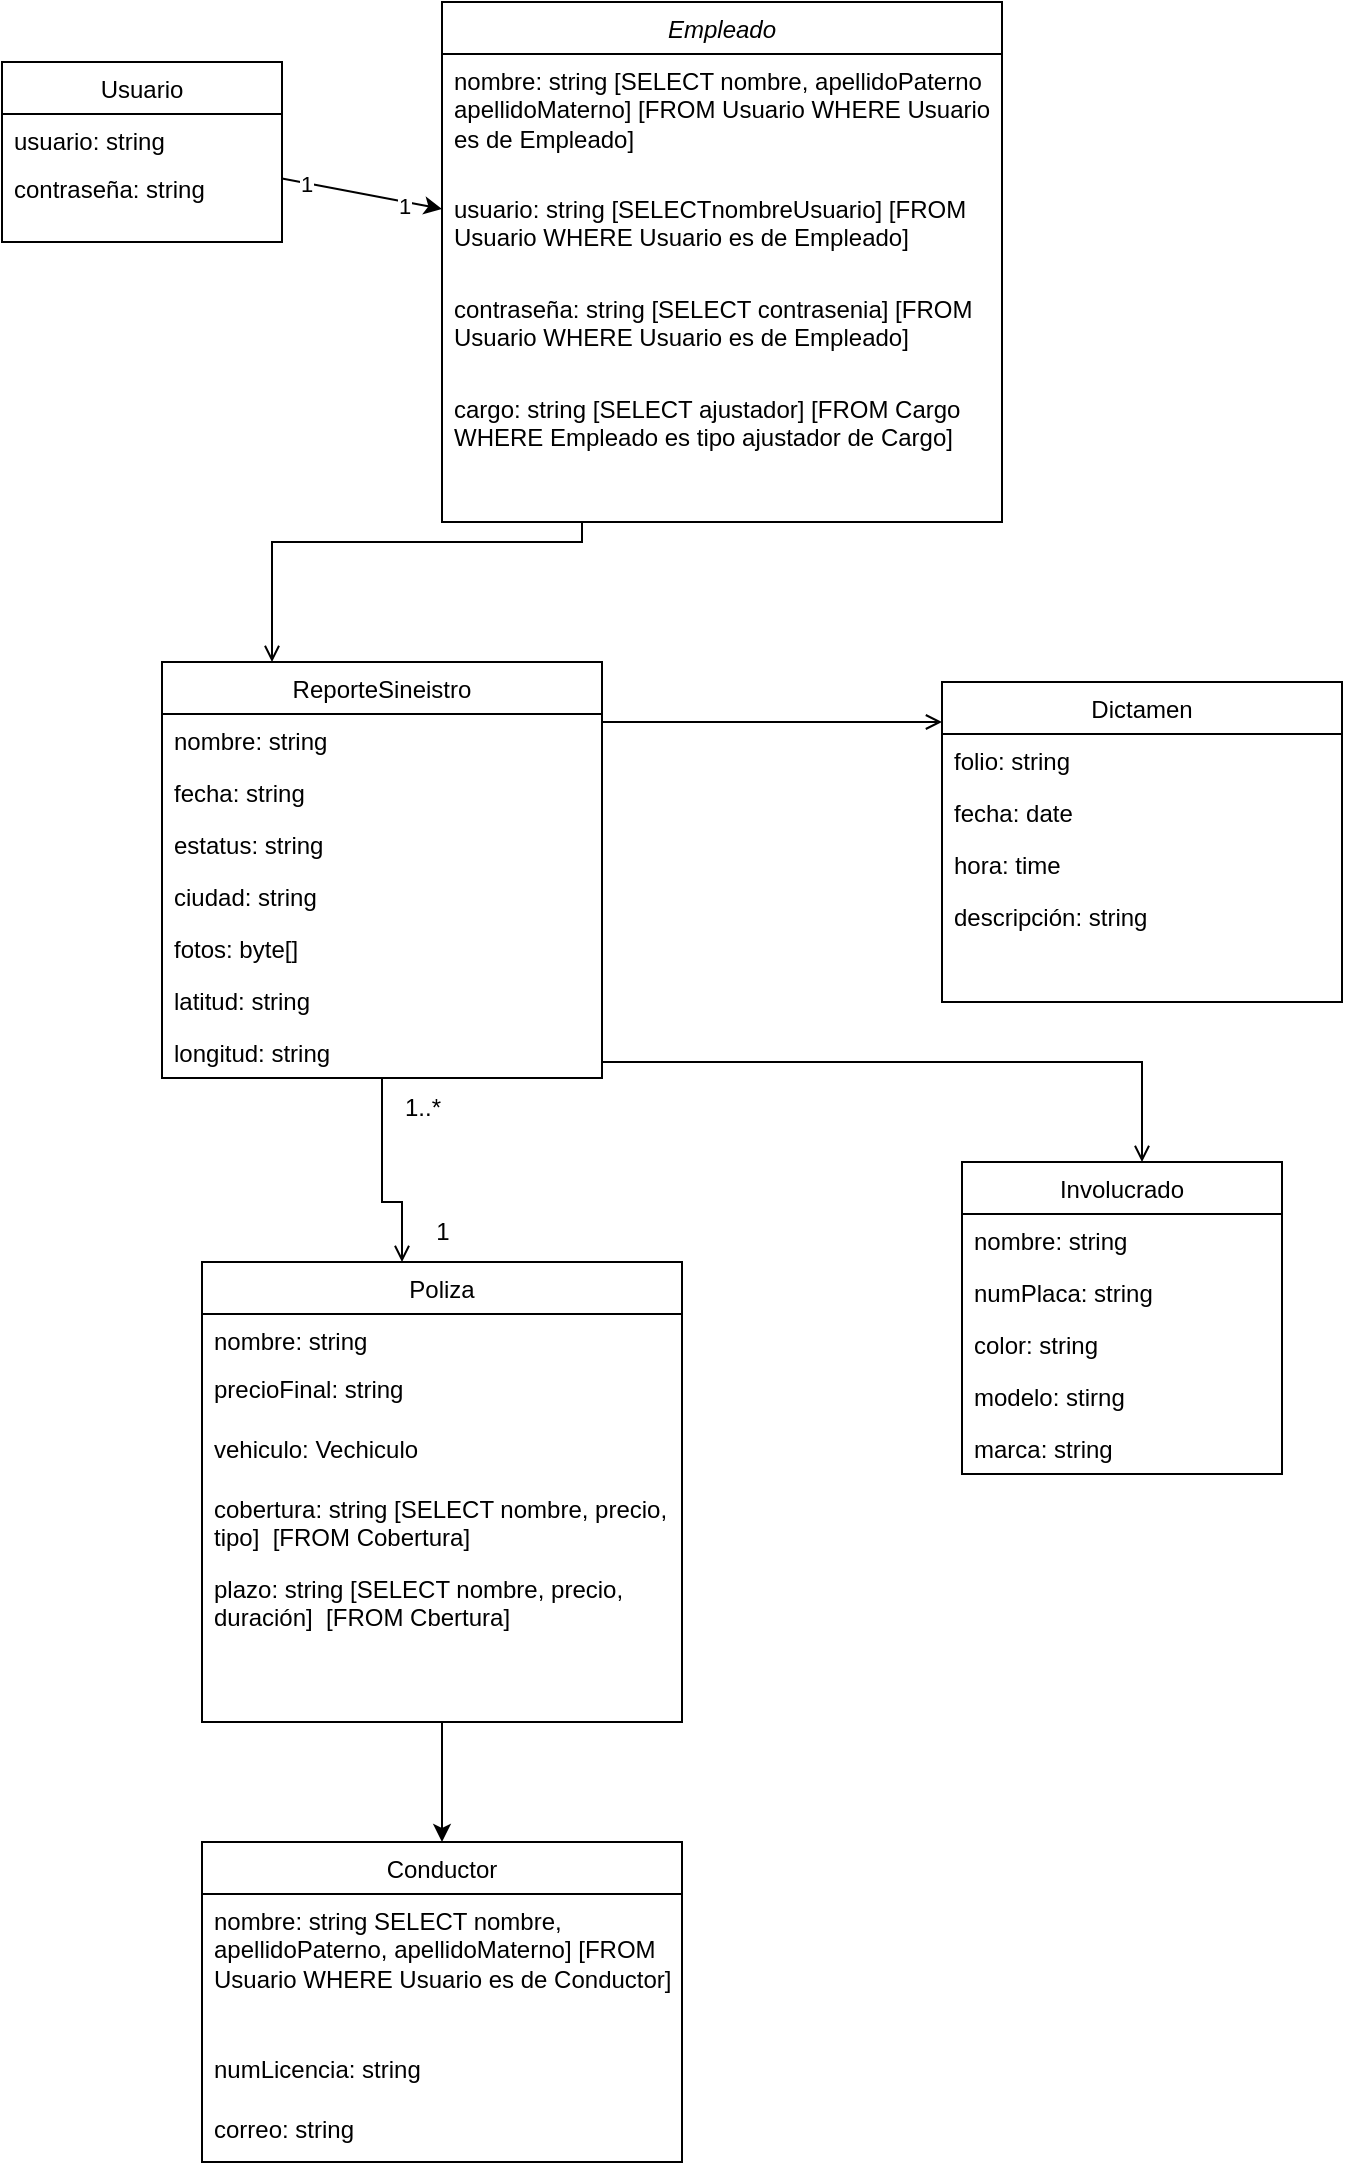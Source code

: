 <mxfile version="20.5.3" type="device"><diagram id="C5RBs43oDa-KdzZeNtuy" name="Page-1"><mxGraphModel dx="813" dy="446" grid="1" gridSize="10" guides="1" tooltips="1" connect="1" arrows="1" fold="1" page="1" pageScale="1" pageWidth="827" pageHeight="1169" math="0" shadow="0"><root><mxCell id="WIyWlLk6GJQsqaUBKTNV-0"/><mxCell id="WIyWlLk6GJQsqaUBKTNV-1" parent="WIyWlLk6GJQsqaUBKTNV-0"/><mxCell id="zkfFHV4jXpPFQw0GAbJ--0" value="Empleado" style="swimlane;fontStyle=2;align=center;verticalAlign=top;childLayout=stackLayout;horizontal=1;startSize=26;horizontalStack=0;resizeParent=1;resizeLast=0;collapsible=1;marginBottom=0;rounded=0;shadow=0;strokeWidth=1;" parent="WIyWlLk6GJQsqaUBKTNV-1" vertex="1"><mxGeometry x="250" y="120" width="280" height="260" as="geometry"><mxRectangle x="230" y="140" width="160" height="26" as="alternateBounds"/></mxGeometry></mxCell><mxCell id="zkfFHV4jXpPFQw0GAbJ--1" value="nombre: string [SELECT nombre, apellidoPaterno apellidoMaterno] [FROM Usuario WHERE Usuario es de Empleado]" style="text;align=left;verticalAlign=top;spacingLeft=4;spacingRight=4;overflow=hidden;rotatable=0;points=[[0,0.5],[1,0.5]];portConstraint=eastwest;whiteSpace=wrap;" parent="zkfFHV4jXpPFQw0GAbJ--0" vertex="1"><mxGeometry y="26" width="280" height="64" as="geometry"/></mxCell><mxCell id="zkfFHV4jXpPFQw0GAbJ--2" value="usuario: string [SELECTnombreUsuario] [FROM Usuario WHERE Usuario es de Empleado]" style="text;align=left;verticalAlign=top;spacingLeft=4;spacingRight=4;overflow=hidden;rotatable=0;points=[[0,0.5],[1,0.5]];portConstraint=eastwest;rounded=0;shadow=0;html=0;whiteSpace=wrap;" parent="zkfFHV4jXpPFQw0GAbJ--0" vertex="1"><mxGeometry y="90" width="280" height="50" as="geometry"/></mxCell><mxCell id="zkfFHV4jXpPFQw0GAbJ--3" value="contraseña: string [SELECT contrasenia] [FROM Usuario WHERE Usuario es de Empleado]" style="text;align=left;verticalAlign=top;spacingLeft=4;spacingRight=4;overflow=hidden;rotatable=0;points=[[0,0.5],[1,0.5]];portConstraint=eastwest;rounded=0;shadow=0;html=0;whiteSpace=wrap;" parent="zkfFHV4jXpPFQw0GAbJ--0" vertex="1"><mxGeometry y="140" width="280" height="50" as="geometry"/></mxCell><mxCell id="76ANfDsbm_iqGdWHOngM-0" value="cargo: string [SELECT ajustador] [FROM Cargo WHERE Empleado es tipo ajustador de Cargo]" style="text;align=left;verticalAlign=top;spacingLeft=4;spacingRight=4;overflow=hidden;rotatable=0;points=[[0,0.5],[1,0.5]];portConstraint=eastwest;rounded=0;shadow=0;html=0;whiteSpace=wrap;" vertex="1" parent="zkfFHV4jXpPFQw0GAbJ--0"><mxGeometry y="190" width="280" height="50" as="geometry"/></mxCell><mxCell id="zkfFHV4jXpPFQw0GAbJ--6" value="ReporteSineistro" style="swimlane;fontStyle=0;align=center;verticalAlign=top;childLayout=stackLayout;horizontal=1;startSize=26;horizontalStack=0;resizeParent=1;resizeLast=0;collapsible=1;marginBottom=0;rounded=0;shadow=0;strokeWidth=1;" parent="WIyWlLk6GJQsqaUBKTNV-1" vertex="1"><mxGeometry x="110" y="450" width="220" height="208" as="geometry"><mxRectangle x="130" y="380" width="160" height="26" as="alternateBounds"/></mxGeometry></mxCell><mxCell id="zkfFHV4jXpPFQw0GAbJ--7" value="nombre: string" style="text;align=left;verticalAlign=top;spacingLeft=4;spacingRight=4;overflow=hidden;rotatable=0;points=[[0,0.5],[1,0.5]];portConstraint=eastwest;" parent="zkfFHV4jXpPFQw0GAbJ--6" vertex="1"><mxGeometry y="26" width="220" height="26" as="geometry"/></mxCell><mxCell id="zkfFHV4jXpPFQw0GAbJ--8" value="fecha: string" style="text;align=left;verticalAlign=top;spacingLeft=4;spacingRight=4;overflow=hidden;rotatable=0;points=[[0,0.5],[1,0.5]];portConstraint=eastwest;rounded=0;shadow=0;html=0;" parent="zkfFHV4jXpPFQw0GAbJ--6" vertex="1"><mxGeometry y="52" width="220" height="26" as="geometry"/></mxCell><mxCell id="76ANfDsbm_iqGdWHOngM-2" value="estatus: string" style="text;align=left;verticalAlign=top;spacingLeft=4;spacingRight=4;overflow=hidden;rotatable=0;points=[[0,0.5],[1,0.5]];portConstraint=eastwest;rounded=0;shadow=0;html=0;" vertex="1" parent="zkfFHV4jXpPFQw0GAbJ--6"><mxGeometry y="78" width="220" height="26" as="geometry"/></mxCell><mxCell id="76ANfDsbm_iqGdWHOngM-1" value="ciudad: string" style="text;align=left;verticalAlign=top;spacingLeft=4;spacingRight=4;overflow=hidden;rotatable=0;points=[[0,0.5],[1,0.5]];portConstraint=eastwest;rounded=0;shadow=0;html=0;" vertex="1" parent="zkfFHV4jXpPFQw0GAbJ--6"><mxGeometry y="104" width="220" height="26" as="geometry"/></mxCell><mxCell id="76ANfDsbm_iqGdWHOngM-23" value="fotos: byte[]" style="text;align=left;verticalAlign=top;spacingLeft=4;spacingRight=4;overflow=hidden;rotatable=0;points=[[0,0.5],[1,0.5]];portConstraint=eastwest;rounded=0;shadow=0;html=0;" vertex="1" parent="zkfFHV4jXpPFQw0GAbJ--6"><mxGeometry y="130" width="220" height="26" as="geometry"/></mxCell><mxCell id="76ANfDsbm_iqGdWHOngM-24" value="latitud: string" style="text;align=left;verticalAlign=top;spacingLeft=4;spacingRight=4;overflow=hidden;rotatable=0;points=[[0,0.5],[1,0.5]];portConstraint=eastwest;rounded=0;shadow=0;html=0;" vertex="1" parent="zkfFHV4jXpPFQw0GAbJ--6"><mxGeometry y="156" width="220" height="26" as="geometry"/></mxCell><mxCell id="76ANfDsbm_iqGdWHOngM-25" value="longitud: string" style="text;align=left;verticalAlign=top;spacingLeft=4;spacingRight=4;overflow=hidden;rotatable=0;points=[[0,0.5],[1,0.5]];portConstraint=eastwest;rounded=0;shadow=0;html=0;" vertex="1" parent="zkfFHV4jXpPFQw0GAbJ--6"><mxGeometry y="182" width="220" height="26" as="geometry"/></mxCell><mxCell id="76ANfDsbm_iqGdWHOngM-71" style="edgeStyle=none;rounded=0;orthogonalLoop=1;jettySize=auto;html=1;strokeColor=default;" edge="1" parent="WIyWlLk6GJQsqaUBKTNV-1" source="zkfFHV4jXpPFQw0GAbJ--13" target="76ANfDsbm_iqGdWHOngM-55"><mxGeometry relative="1" as="geometry"/></mxCell><mxCell id="zkfFHV4jXpPFQw0GAbJ--13" value="Poliza" style="swimlane;fontStyle=0;align=center;verticalAlign=top;childLayout=stackLayout;horizontal=1;startSize=26;horizontalStack=0;resizeParent=1;resizeLast=0;collapsible=1;marginBottom=0;rounded=0;shadow=0;strokeWidth=1;" parent="WIyWlLk6GJQsqaUBKTNV-1" vertex="1"><mxGeometry x="130" y="750" width="240" height="230" as="geometry"><mxRectangle x="340" y="380" width="170" height="26" as="alternateBounds"/></mxGeometry></mxCell><mxCell id="zkfFHV4jXpPFQw0GAbJ--14" value="nombre: string" style="text;align=left;verticalAlign=top;spacingLeft=4;spacingRight=4;overflow=hidden;rotatable=0;points=[[0,0.5],[1,0.5]];portConstraint=eastwest;" parent="zkfFHV4jXpPFQw0GAbJ--13" vertex="1"><mxGeometry y="26" width="240" height="24" as="geometry"/></mxCell><mxCell id="76ANfDsbm_iqGdWHOngM-4" value="precioFinal: string" style="text;align=left;verticalAlign=top;spacingLeft=4;spacingRight=4;overflow=hidden;rotatable=0;points=[[0,0.5],[1,0.5]];portConstraint=eastwest;" vertex="1" parent="zkfFHV4jXpPFQw0GAbJ--13"><mxGeometry y="50" width="240" height="30" as="geometry"/></mxCell><mxCell id="76ANfDsbm_iqGdWHOngM-7" value="vehiculo: Vechiculo" style="text;align=left;verticalAlign=top;spacingLeft=4;spacingRight=4;overflow=hidden;rotatable=0;points=[[0,0.5],[1,0.5]];portConstraint=eastwest;whiteSpace=wrap;" vertex="1" parent="zkfFHV4jXpPFQw0GAbJ--13"><mxGeometry y="80" width="240" height="30" as="geometry"/></mxCell><mxCell id="76ANfDsbm_iqGdWHOngM-5" value="cobertura: string [SELECT nombre, precio, tipo]  [FROM Cobertura]" style="text;align=left;verticalAlign=top;spacingLeft=4;spacingRight=4;overflow=hidden;rotatable=0;points=[[0,0.5],[1,0.5]];portConstraint=eastwest;whiteSpace=wrap;" vertex="1" parent="zkfFHV4jXpPFQw0GAbJ--13"><mxGeometry y="110" width="240" height="40" as="geometry"/></mxCell><mxCell id="76ANfDsbm_iqGdWHOngM-6" value="plazo: string [SELECT nombre, precio, duración]  [FROM Cbertura]" style="text;align=left;verticalAlign=top;spacingLeft=4;spacingRight=4;overflow=hidden;rotatable=0;points=[[0,0.5],[1,0.5]];portConstraint=eastwest;whiteSpace=wrap;" vertex="1" parent="zkfFHV4jXpPFQw0GAbJ--13"><mxGeometry y="150" width="240" height="40" as="geometry"/></mxCell><mxCell id="zkfFHV4jXpPFQw0GAbJ--17" value="Dictamen" style="swimlane;fontStyle=0;align=center;verticalAlign=top;childLayout=stackLayout;horizontal=1;startSize=26;horizontalStack=0;resizeParent=1;resizeLast=0;collapsible=1;marginBottom=0;rounded=0;shadow=0;strokeWidth=1;" parent="WIyWlLk6GJQsqaUBKTNV-1" vertex="1"><mxGeometry x="500" y="460" width="200" height="160" as="geometry"><mxRectangle x="550" y="140" width="160" height="26" as="alternateBounds"/></mxGeometry></mxCell><mxCell id="zkfFHV4jXpPFQw0GAbJ--18" value="folio: string" style="text;align=left;verticalAlign=top;spacingLeft=4;spacingRight=4;overflow=hidden;rotatable=0;points=[[0,0.5],[1,0.5]];portConstraint=eastwest;" parent="zkfFHV4jXpPFQw0GAbJ--17" vertex="1"><mxGeometry y="26" width="200" height="26" as="geometry"/></mxCell><mxCell id="zkfFHV4jXpPFQw0GAbJ--19" value="fecha: date" style="text;align=left;verticalAlign=top;spacingLeft=4;spacingRight=4;overflow=hidden;rotatable=0;points=[[0,0.5],[1,0.5]];portConstraint=eastwest;rounded=0;shadow=0;html=0;" parent="zkfFHV4jXpPFQw0GAbJ--17" vertex="1"><mxGeometry y="52" width="200" height="26" as="geometry"/></mxCell><mxCell id="zkfFHV4jXpPFQw0GAbJ--20" value="hora: time" style="text;align=left;verticalAlign=top;spacingLeft=4;spacingRight=4;overflow=hidden;rotatable=0;points=[[0,0.5],[1,0.5]];portConstraint=eastwest;rounded=0;shadow=0;html=0;" parent="zkfFHV4jXpPFQw0GAbJ--17" vertex="1"><mxGeometry y="78" width="200" height="26" as="geometry"/></mxCell><mxCell id="zkfFHV4jXpPFQw0GAbJ--21" value="descripción: string" style="text;align=left;verticalAlign=top;spacingLeft=4;spacingRight=4;overflow=hidden;rotatable=0;points=[[0,0.5],[1,0.5]];portConstraint=eastwest;rounded=0;shadow=0;html=0;" parent="zkfFHV4jXpPFQw0GAbJ--17" vertex="1"><mxGeometry y="104" width="200" height="26" as="geometry"/></mxCell><mxCell id="zkfFHV4jXpPFQw0GAbJ--26" value="" style="endArrow=open;shadow=0;strokeWidth=1;rounded=0;endFill=1;edgeStyle=elbowEdgeStyle;elbow=vertical;" parent="WIyWlLk6GJQsqaUBKTNV-1" source="zkfFHV4jXpPFQw0GAbJ--6" target="zkfFHV4jXpPFQw0GAbJ--17" edge="1"><mxGeometry x="0.5" y="41" relative="1" as="geometry"><mxPoint x="380" y="192" as="sourcePoint"/><mxPoint x="540" y="192" as="targetPoint"/><mxPoint x="-40" y="32" as="offset"/><Array as="points"><mxPoint x="420" y="480"/><mxPoint x="270" y="530"/><mxPoint x="320" y="420"/><mxPoint x="420" y="430"/><mxPoint x="440" y="380"/></Array></mxGeometry></mxCell><mxCell id="76ANfDsbm_iqGdWHOngM-18" value="" style="endArrow=open;shadow=0;strokeWidth=1;rounded=0;endFill=1;edgeStyle=elbowEdgeStyle;elbow=vertical;entryX=0.25;entryY=0;entryDx=0;entryDy=0;exitX=0.25;exitY=1;exitDx=0;exitDy=0;" edge="1" parent="WIyWlLk6GJQsqaUBKTNV-1" source="zkfFHV4jXpPFQw0GAbJ--0" target="zkfFHV4jXpPFQw0GAbJ--6"><mxGeometry x="0.5" y="41" relative="1" as="geometry"><mxPoint x="180" y="380" as="sourcePoint"/><mxPoint x="200" y="570" as="targetPoint"/><mxPoint x="-40" y="32" as="offset"/><Array as="points"><mxPoint x="165" y="390"/><mxPoint x="160" y="400"/><mxPoint x="180" y="440"/><mxPoint x="264" y="440"/><mxPoint x="284" y="390"/></Array></mxGeometry></mxCell><mxCell id="76ANfDsbm_iqGdWHOngM-22" value="" style="endArrow=open;shadow=0;strokeWidth=1;rounded=0;endFill=1;edgeStyle=elbowEdgeStyle;elbow=vertical;exitX=0.5;exitY=1;exitDx=0;exitDy=0;" edge="1" parent="WIyWlLk6GJQsqaUBKTNV-1" source="zkfFHV4jXpPFQw0GAbJ--6" target="zkfFHV4jXpPFQw0GAbJ--13"><mxGeometry x="0.5" y="41" relative="1" as="geometry"><mxPoint x="270" y="660" as="sourcePoint"/><mxPoint x="580" y="490" as="targetPoint"/><mxPoint x="-40" y="32" as="offset"/><Array as="points"><mxPoint x="230" y="720"/><mxPoint x="270" y="700"/><mxPoint x="260" y="840"/><mxPoint x="410" y="650"/><mxPoint x="380" y="640"/><mxPoint x="430" y="490"/><mxPoint x="280" y="540"/><mxPoint x="330" y="430"/><mxPoint x="430" y="440"/><mxPoint x="450" y="390"/></Array></mxGeometry></mxCell><mxCell id="76ANfDsbm_iqGdWHOngM-26" value="Involucrado" style="swimlane;fontStyle=0;align=center;verticalAlign=top;childLayout=stackLayout;horizontal=1;startSize=26;horizontalStack=0;resizeParent=1;resizeLast=0;collapsible=1;marginBottom=0;rounded=0;shadow=0;strokeWidth=1;" vertex="1" parent="WIyWlLk6GJQsqaUBKTNV-1"><mxGeometry x="510" y="700" width="160" height="156" as="geometry"><mxRectangle x="550" y="140" width="160" height="26" as="alternateBounds"/></mxGeometry></mxCell><mxCell id="76ANfDsbm_iqGdWHOngM-27" value="nombre: string" style="text;align=left;verticalAlign=top;spacingLeft=4;spacingRight=4;overflow=hidden;rotatable=0;points=[[0,0.5],[1,0.5]];portConstraint=eastwest;" vertex="1" parent="76ANfDsbm_iqGdWHOngM-26"><mxGeometry y="26" width="160" height="26" as="geometry"/></mxCell><mxCell id="76ANfDsbm_iqGdWHOngM-30" value="numPlaca: string" style="text;align=left;verticalAlign=top;spacingLeft=4;spacingRight=4;overflow=hidden;rotatable=0;points=[[0,0.5],[1,0.5]];portConstraint=eastwest;rounded=0;shadow=0;html=0;" vertex="1" parent="76ANfDsbm_iqGdWHOngM-26"><mxGeometry y="52" width="160" height="26" as="geometry"/></mxCell><mxCell id="76ANfDsbm_iqGdWHOngM-28" value="color: string" style="text;align=left;verticalAlign=top;spacingLeft=4;spacingRight=4;overflow=hidden;rotatable=0;points=[[0,0.5],[1,0.5]];portConstraint=eastwest;rounded=0;shadow=0;html=0;" vertex="1" parent="76ANfDsbm_iqGdWHOngM-26"><mxGeometry y="78" width="160" height="26" as="geometry"/></mxCell><mxCell id="76ANfDsbm_iqGdWHOngM-29" value="modelo: stirng" style="text;align=left;verticalAlign=top;spacingLeft=4;spacingRight=4;overflow=hidden;rotatable=0;points=[[0,0.5],[1,0.5]];portConstraint=eastwest;rounded=0;shadow=0;html=0;" vertex="1" parent="76ANfDsbm_iqGdWHOngM-26"><mxGeometry y="104" width="160" height="26" as="geometry"/></mxCell><mxCell id="76ANfDsbm_iqGdWHOngM-32" value="marca: string" style="text;align=left;verticalAlign=top;spacingLeft=4;spacingRight=4;overflow=hidden;rotatable=0;points=[[0,0.5],[1,0.5]];portConstraint=eastwest;rounded=0;shadow=0;html=0;" vertex="1" parent="76ANfDsbm_iqGdWHOngM-26"><mxGeometry y="130" width="160" height="26" as="geometry"/></mxCell><mxCell id="76ANfDsbm_iqGdWHOngM-31" value="" style="endArrow=open;shadow=0;strokeWidth=1;rounded=0;endFill=1;edgeStyle=elbowEdgeStyle;elbow=vertical;" edge="1" parent="WIyWlLk6GJQsqaUBKTNV-1" source="zkfFHV4jXpPFQw0GAbJ--6" target="76ANfDsbm_iqGdWHOngM-26"><mxGeometry x="0.5" y="41" relative="1" as="geometry"><mxPoint x="220" y="630" as="sourcePoint"/><mxPoint x="470" y="490" as="targetPoint"/><mxPoint x="-40" y="32" as="offset"/><Array as="points"><mxPoint x="600" y="650"/><mxPoint x="520" y="650"/><mxPoint x="330" y="630"/><mxPoint x="280" y="540"/><mxPoint x="330" y="430"/><mxPoint x="430" y="440"/><mxPoint x="450" y="390"/></Array></mxGeometry></mxCell><mxCell id="76ANfDsbm_iqGdWHOngM-43" value="1..*" style="text;html=1;align=center;verticalAlign=middle;resizable=0;points=[];autosize=1;strokeColor=none;fillColor=none;" vertex="1" parent="WIyWlLk6GJQsqaUBKTNV-1"><mxGeometry x="220" y="658" width="40" height="30" as="geometry"/></mxCell><mxCell id="76ANfDsbm_iqGdWHOngM-44" value="1" style="text;html=1;align=center;verticalAlign=middle;resizable=0;points=[];autosize=1;strokeColor=none;fillColor=none;" vertex="1" parent="WIyWlLk6GJQsqaUBKTNV-1"><mxGeometry x="235" y="720" width="30" height="30" as="geometry"/></mxCell><mxCell id="76ANfDsbm_iqGdWHOngM-55" value="Conductor" style="swimlane;fontStyle=0;align=center;verticalAlign=top;childLayout=stackLayout;horizontal=1;startSize=26;horizontalStack=0;resizeParent=1;resizeLast=0;collapsible=1;marginBottom=0;rounded=0;shadow=0;strokeWidth=1;" vertex="1" parent="WIyWlLk6GJQsqaUBKTNV-1"><mxGeometry x="130" y="1040" width="240" height="160" as="geometry"><mxRectangle x="340" y="380" width="170" height="26" as="alternateBounds"/></mxGeometry></mxCell><mxCell id="76ANfDsbm_iqGdWHOngM-56" value="nombre: string SELECT nombre, apellidoPaterno, apellidoMaterno] [FROM Usuario WHERE Usuario es de Conductor]" style="text;align=left;verticalAlign=top;spacingLeft=4;spacingRight=4;overflow=hidden;rotatable=0;points=[[0,0.5],[1,0.5]];portConstraint=eastwest;whiteSpace=wrap;" vertex="1" parent="76ANfDsbm_iqGdWHOngM-55"><mxGeometry y="26" width="240" height="74" as="geometry"/></mxCell><mxCell id="76ANfDsbm_iqGdWHOngM-57" value="numLicencia: string " style="text;align=left;verticalAlign=top;spacingLeft=4;spacingRight=4;overflow=hidden;rotatable=0;points=[[0,0.5],[1,0.5]];portConstraint=eastwest;" vertex="1" parent="76ANfDsbm_iqGdWHOngM-55"><mxGeometry y="100" width="240" height="30" as="geometry"/></mxCell><mxCell id="76ANfDsbm_iqGdWHOngM-58" value="correo: string" style="text;align=left;verticalAlign=top;spacingLeft=4;spacingRight=4;overflow=hidden;rotatable=0;points=[[0,0.5],[1,0.5]];portConstraint=eastwest;whiteSpace=wrap;" vertex="1" parent="76ANfDsbm_iqGdWHOngM-55"><mxGeometry y="130" width="240" height="30" as="geometry"/></mxCell><mxCell id="76ANfDsbm_iqGdWHOngM-86" style="edgeStyle=none;rounded=0;orthogonalLoop=1;jettySize=auto;html=1;strokeColor=default;" edge="1" parent="WIyWlLk6GJQsqaUBKTNV-1" source="76ANfDsbm_iqGdWHOngM-79" target="zkfFHV4jXpPFQw0GAbJ--0"><mxGeometry relative="1" as="geometry"/></mxCell><mxCell id="76ANfDsbm_iqGdWHOngM-88" value="1" style="edgeLabel;html=1;align=center;verticalAlign=middle;resizable=0;points=[];" vertex="1" connectable="0" parent="76ANfDsbm_iqGdWHOngM-86"><mxGeometry x="-0.72" relative="1" as="geometry"><mxPoint as="offset"/></mxGeometry></mxCell><mxCell id="76ANfDsbm_iqGdWHOngM-89" value="1" style="edgeLabel;html=1;align=center;verticalAlign=middle;resizable=0;points=[];" vertex="1" connectable="0" parent="76ANfDsbm_iqGdWHOngM-86"><mxGeometry x="0.518" y="-2" relative="1" as="geometry"><mxPoint as="offset"/></mxGeometry></mxCell><mxCell id="76ANfDsbm_iqGdWHOngM-79" value="Usuario" style="swimlane;fontStyle=0;align=center;verticalAlign=top;childLayout=stackLayout;horizontal=1;startSize=26;horizontalStack=0;resizeParent=1;resizeLast=0;collapsible=1;marginBottom=0;rounded=0;shadow=0;strokeWidth=1;" vertex="1" parent="WIyWlLk6GJQsqaUBKTNV-1"><mxGeometry x="30" y="150" width="140" height="90" as="geometry"><mxRectangle x="340" y="380" width="170" height="26" as="alternateBounds"/></mxGeometry></mxCell><mxCell id="76ANfDsbm_iqGdWHOngM-80" value="usuario: string" style="text;align=left;verticalAlign=top;spacingLeft=4;spacingRight=4;overflow=hidden;rotatable=0;points=[[0,0.5],[1,0.5]];portConstraint=eastwest;" vertex="1" parent="76ANfDsbm_iqGdWHOngM-79"><mxGeometry y="26" width="140" height="24" as="geometry"/></mxCell><mxCell id="76ANfDsbm_iqGdWHOngM-81" value="contraseña: string" style="text;align=left;verticalAlign=top;spacingLeft=4;spacingRight=4;overflow=hidden;rotatable=0;points=[[0,0.5],[1,0.5]];portConstraint=eastwest;" vertex="1" parent="76ANfDsbm_iqGdWHOngM-79"><mxGeometry y="50" width="140" height="30" as="geometry"/></mxCell></root></mxGraphModel></diagram></mxfile>